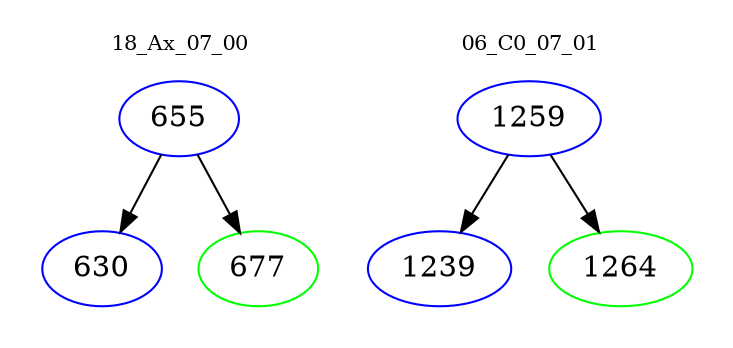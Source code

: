 digraph{
subgraph cluster_0 {
color = white
label = "18_Ax_07_00";
fontsize=10;
T0_655 [label="655", color="blue"]
T0_655 -> T0_630 [color="black"]
T0_630 [label="630", color="blue"]
T0_655 -> T0_677 [color="black"]
T0_677 [label="677", color="green"]
}
subgraph cluster_1 {
color = white
label = "06_C0_07_01";
fontsize=10;
T1_1259 [label="1259", color="blue"]
T1_1259 -> T1_1239 [color="black"]
T1_1239 [label="1239", color="blue"]
T1_1259 -> T1_1264 [color="black"]
T1_1264 [label="1264", color="green"]
}
}
